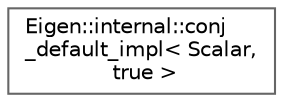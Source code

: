digraph "Graphical Class Hierarchy"
{
 // LATEX_PDF_SIZE
  bgcolor="transparent";
  edge [fontname=Helvetica,fontsize=10,labelfontname=Helvetica,labelfontsize=10];
  node [fontname=Helvetica,fontsize=10,shape=box,height=0.2,width=0.4];
  rankdir="LR";
  Node0 [id="Node000000",label="Eigen::internal::conj\l_default_impl\< Scalar,\l true \>",height=0.2,width=0.4,color="grey40", fillcolor="white", style="filled",URL="$structEigen_1_1internal_1_1conj__default__impl_3_01Scalar_00_01true_01_4.html",tooltip=" "];
}

